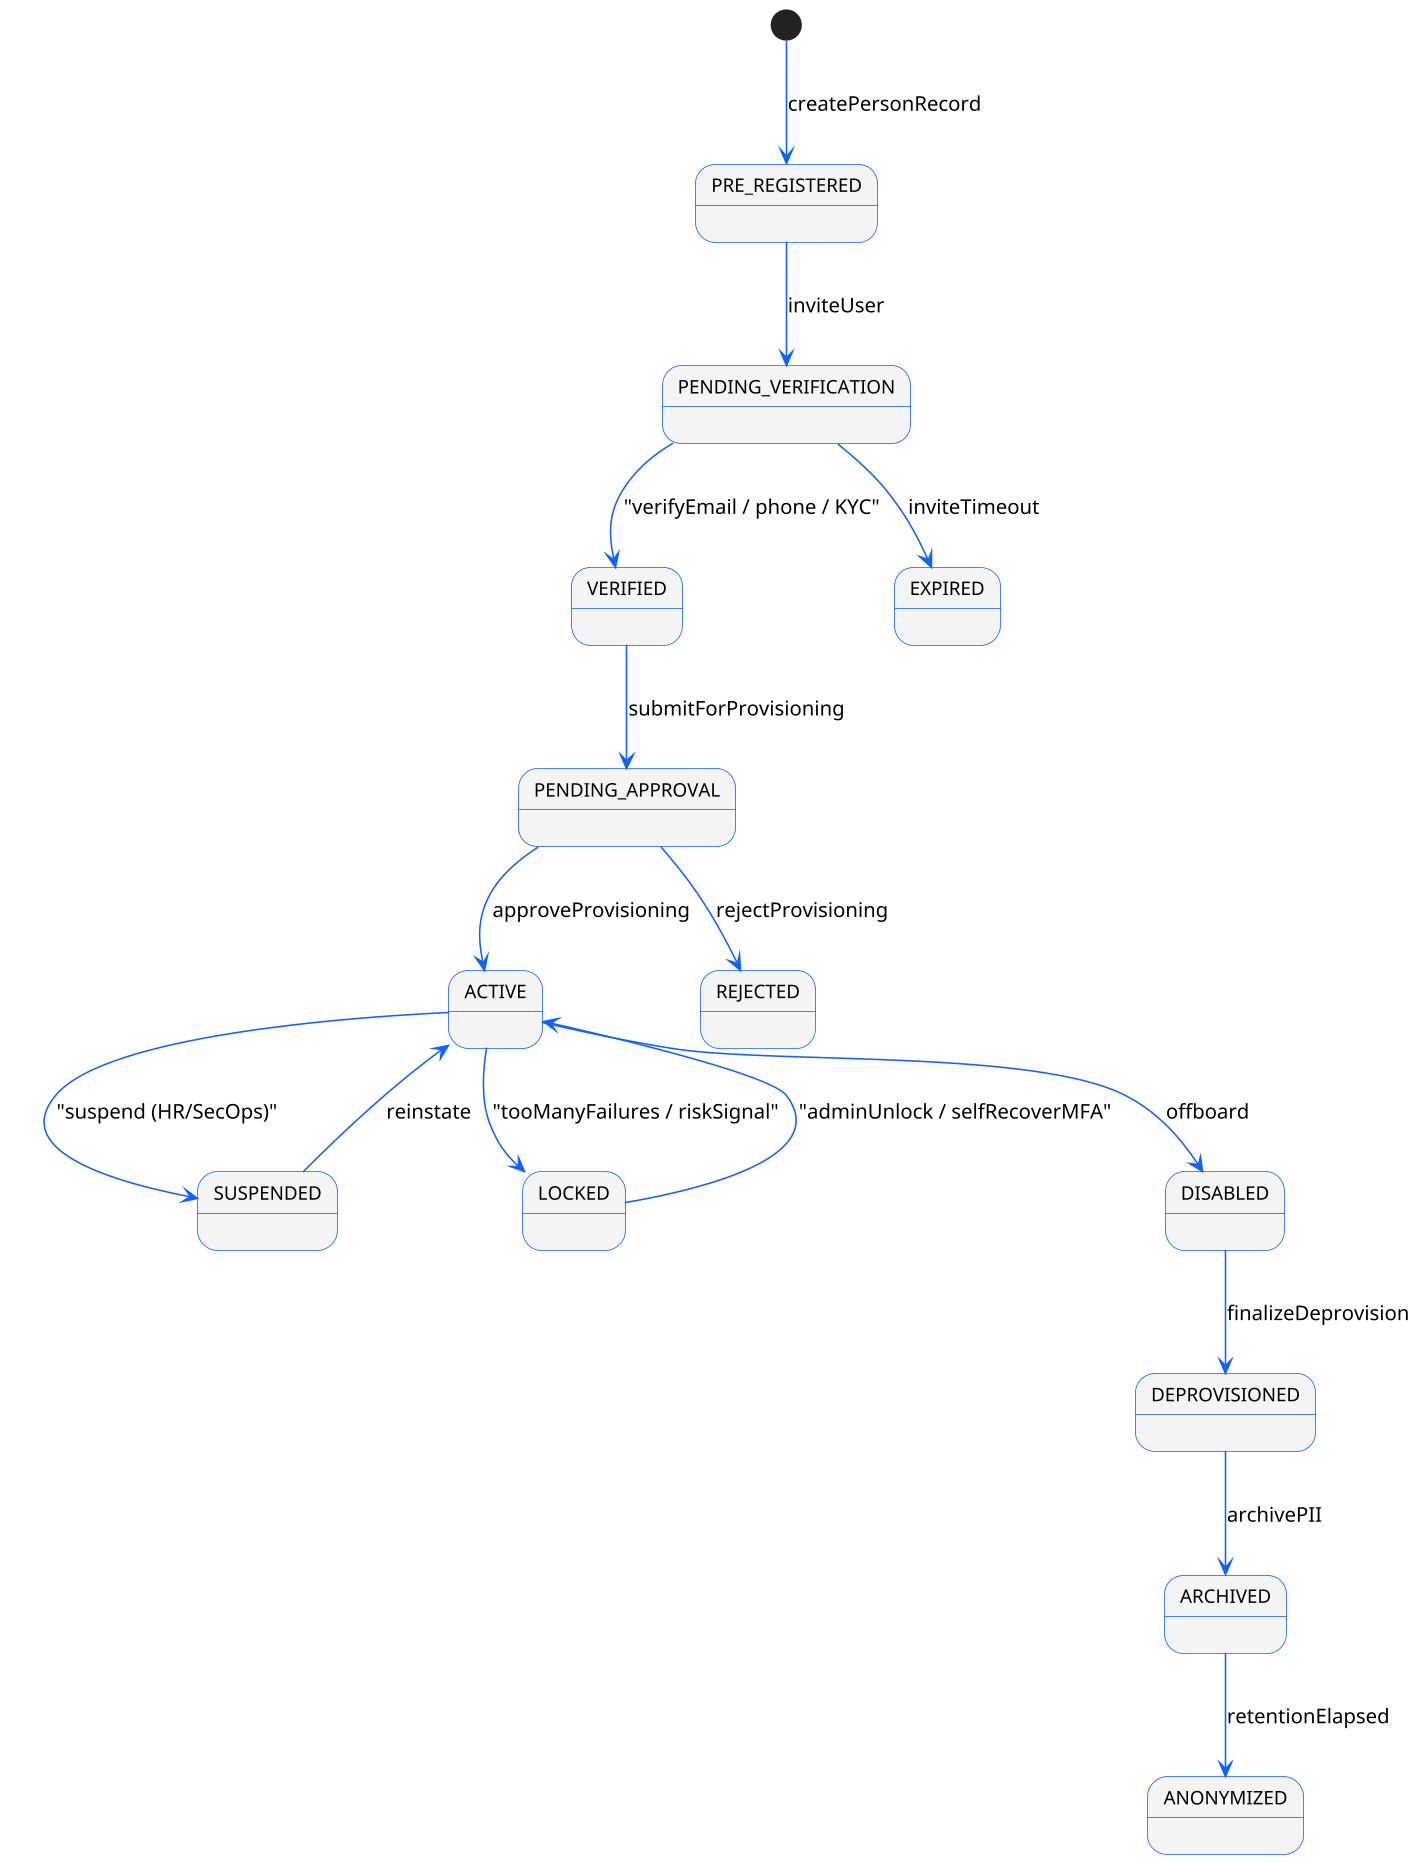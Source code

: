 @startuml user-lifecycle
skinparam shadowing false
skinparam dpi 150
skinparam state {
  BackgroundColor #f4f4f4
  BorderColor #0f62fe
  ArrowColor #0f62fe
  FontSize 12
  RoundCorner 8
}

[*] --> PRE_REGISTERED : createPersonRecord
PRE_REGISTERED --> PENDING_VERIFICATION : inviteUser
PENDING_VERIFICATION --> VERIFIED : "verifyEmail / phone / KYC"
PENDING_VERIFICATION --> EXPIRED : inviteTimeout

VERIFIED --> PENDING_APPROVAL : submitForProvisioning
PENDING_APPROVAL --> ACTIVE : approveProvisioning
PENDING_APPROVAL --> REJECTED : rejectProvisioning

ACTIVE --> SUSPENDED : "suspend (HR/SecOps)"
SUSPENDED --> ACTIVE : reinstate
ACTIVE --> LOCKED : "tooManyFailures / riskSignal"
LOCKED --> ACTIVE : "adminUnlock / selfRecoverMFA"
ACTIVE --> DISABLED : offboard
DISABLED --> DEPROVISIONED : finalizeDeprovision
DEPROVISIONED --> ARCHIVED : archivePII
ARCHIVED --> ANONYMIZED : retentionElapsed

@enduml
